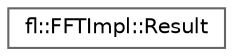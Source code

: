 digraph "Graphical Class Hierarchy"
{
 // INTERACTIVE_SVG=YES
 // LATEX_PDF_SIZE
  bgcolor="transparent";
  edge [fontname=Helvetica,fontsize=10,labelfontname=Helvetica,labelfontsize=10];
  node [fontname=Helvetica,fontsize=10,shape=box,height=0.2,width=0.4];
  rankdir="LR";
  Node0 [id="Node000000",label="fl::FFTImpl::Result",height=0.2,width=0.4,color="grey40", fillcolor="white", style="filled",URL="$dd/d2e/structfl_1_1_f_f_t_impl_1_1_result.html",tooltip=" "];
}
